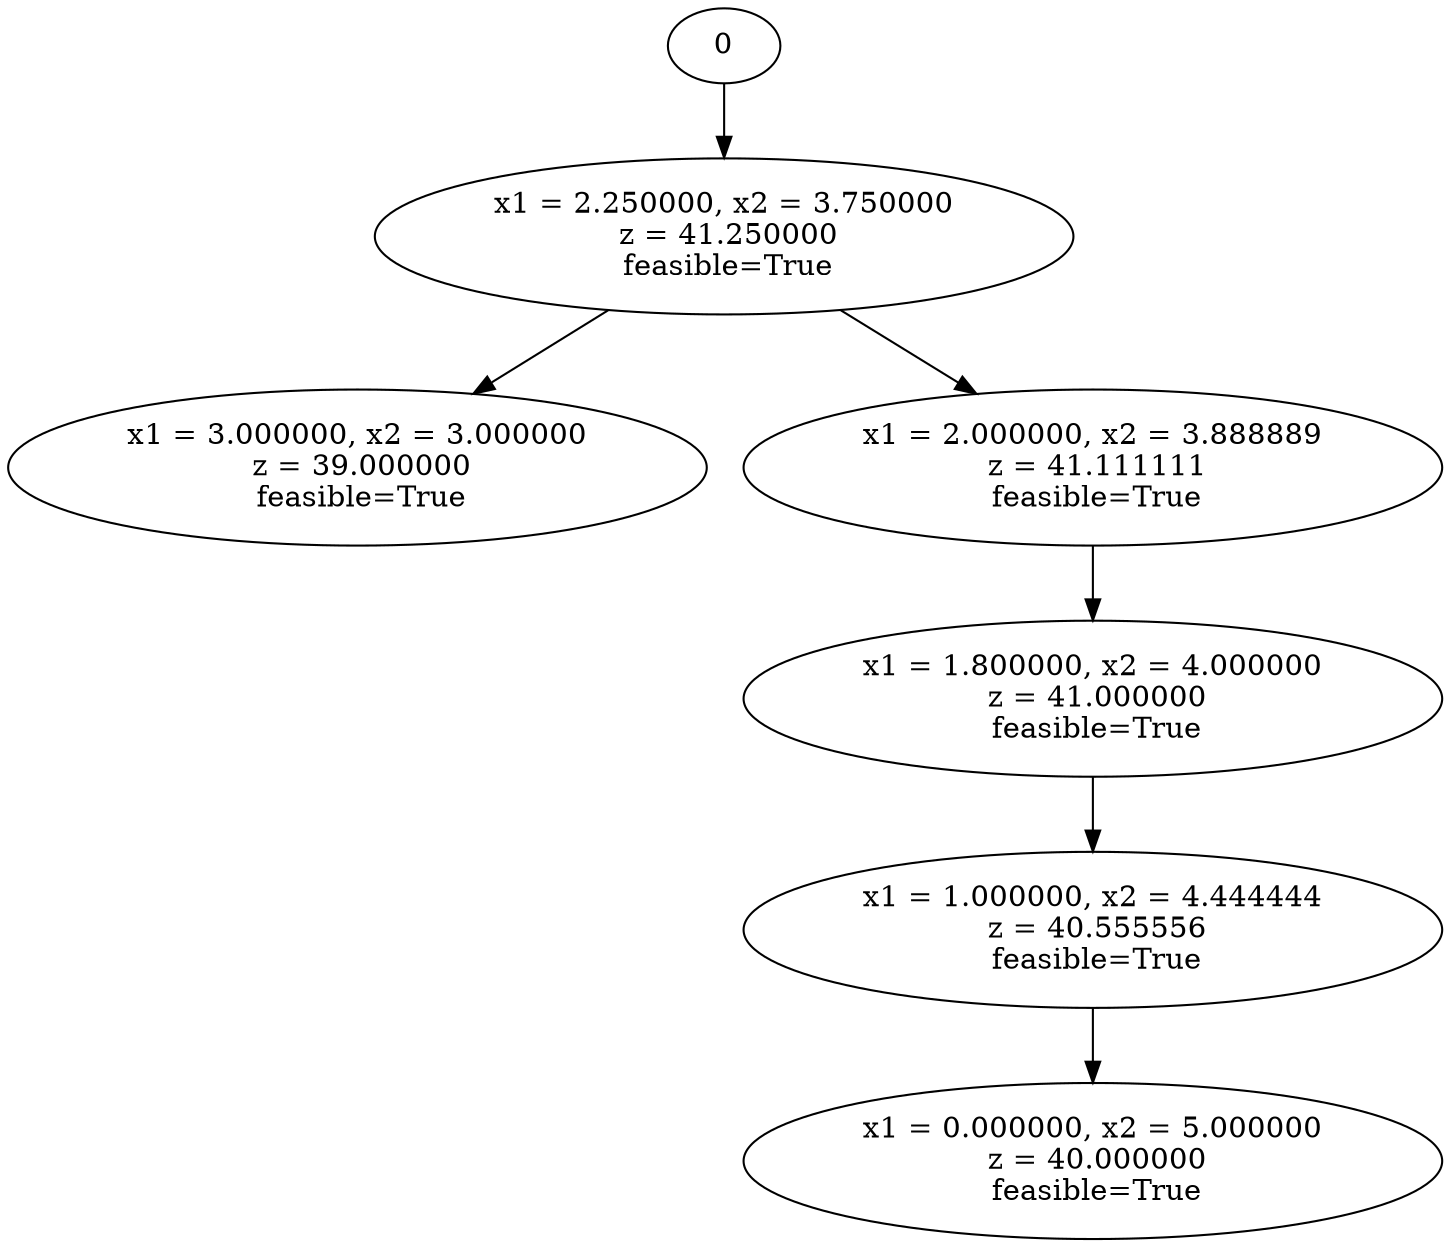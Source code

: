 digraph{
0 -> 1;
1 -> 2;
1 -> 3;
3 -> 4;
4 -> 5;
5 -> 6;
1 [label="x1 = 2.250000, x2 = 3.750000\n z = 41.250000\n feasible=True"]
2 [label="x1 = 3.000000, x2 = 3.000000\n z = 39.000000\n feasible=True"]
3 [label="x1 = 2.000000, x2 = 3.888889\n z = 41.111111\n feasible=True"]
4 [label="x1 = 1.800000, x2 = 4.000000\n z = 41.000000\n feasible=True"]
5 [label="x1 = 1.000000, x2 = 4.444444\n z = 40.555556\n feasible=True"]
6 [label="x1 = 0.000000, x2 = 5.000000\n z = 40.000000\n feasible=True"]
}
